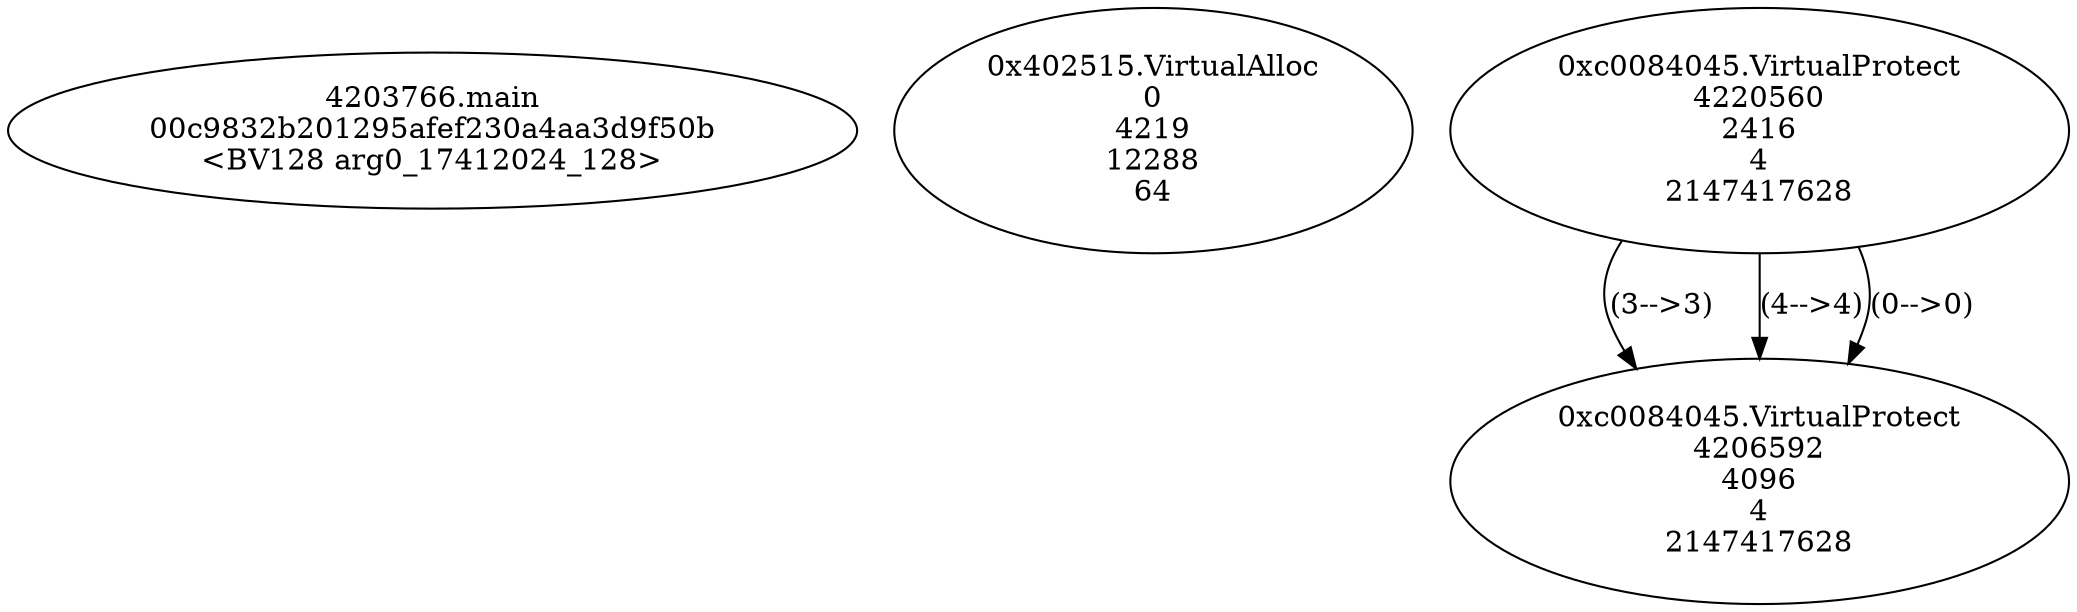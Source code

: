 // Global SCDG with merge call
digraph {
	0 [label="4203766.main
00c9832b201295afef230a4aa3d9f50b
<BV128 arg0_17412024_128>"]
	1 [label="0x402515.VirtualAlloc
0
4219
12288
64"]
	2 [label="0xc0084045.VirtualProtect
4220560
2416
4
2147417628"]
	3 [label="0xc0084045.VirtualProtect
4206592
4096
4
2147417628"]
	2 -> 3 [label="(3-->3)"]
	2 -> 3 [label="(4-->4)"]
	2 -> 3 [label="(0-->0)"]
}
